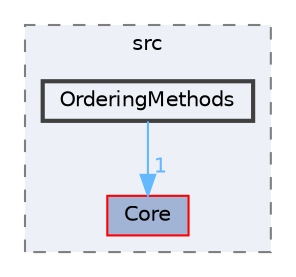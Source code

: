 digraph "external/taskflow/3rd-party/eigen-3.3.7/Eigen/src/OrderingMethods"
{
 // LATEX_PDF_SIZE
  bgcolor="transparent";
  edge [fontname=Helvetica,fontsize=10,labelfontname=Helvetica,labelfontsize=10];
  node [fontname=Helvetica,fontsize=10,shape=box,height=0.2,width=0.4];
  compound=true
  subgraph clusterdir_a1a9763e9d3031b833ce7b34f281436e {
    graph [ bgcolor="#edf0f7", pencolor="grey50", label="src", fontname=Helvetica,fontsize=10 style="filled,dashed", URL="dir_a1a9763e9d3031b833ce7b34f281436e.html",tooltip=""]
  dir_548d543c599152d8245696a251d51e6d [label="Core", fillcolor="#a2b4d6", color="red", style="filled", URL="dir_548d543c599152d8245696a251d51e6d.html",tooltip=""];
  dir_e2306f1f3868ec20cdc9ce8bd01fe9fb [label="OrderingMethods", fillcolor="#edf0f7", color="grey25", style="filled,bold", URL="dir_e2306f1f3868ec20cdc9ce8bd01fe9fb.html",tooltip=""];
  }
  dir_e2306f1f3868ec20cdc9ce8bd01fe9fb->dir_548d543c599152d8245696a251d51e6d [headlabel="1", labeldistance=1.5 headhref="dir_000525_000165.html" href="dir_000525_000165.html" color="steelblue1" fontcolor="steelblue1"];
}
